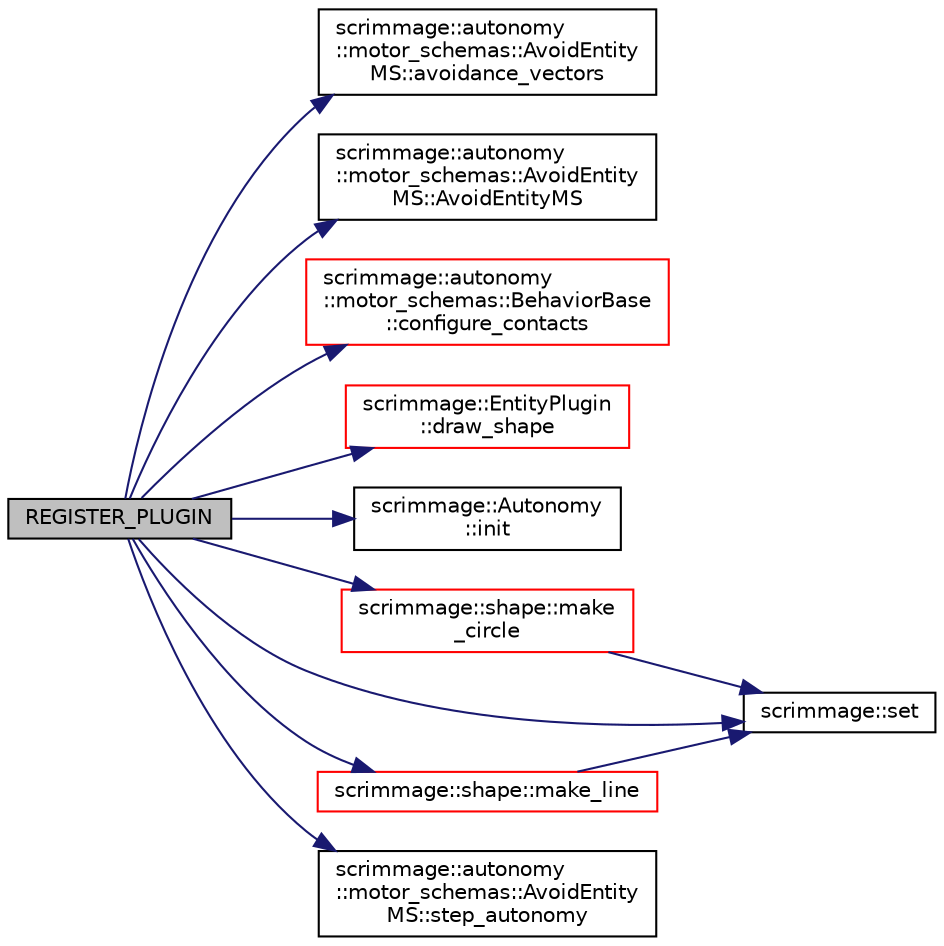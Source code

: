 digraph "REGISTER_PLUGIN"
{
 // LATEX_PDF_SIZE
  edge [fontname="Helvetica",fontsize="10",labelfontname="Helvetica",labelfontsize="10"];
  node [fontname="Helvetica",fontsize="10",shape=record];
  rankdir="LR";
  Node1 [label="REGISTER_PLUGIN",height=0.2,width=0.4,color="black", fillcolor="grey75", style="filled", fontcolor="black",tooltip=" "];
  Node1 -> Node2 [color="midnightblue",fontsize="10",style="solid",fontname="Helvetica"];
  Node2 [label="scrimmage::autonomy\l::motor_schemas::AvoidEntity\lMS::avoidance_vectors",height=0.2,width=0.4,color="black", fillcolor="white", style="filled",URL="$classscrimmage_1_1autonomy_1_1motor__schemas_1_1AvoidEntityMS.html#a79ea069a342ba5289db22324f46b62ce",tooltip=" "];
  Node1 -> Node3 [color="midnightblue",fontsize="10",style="solid",fontname="Helvetica"];
  Node3 [label="scrimmage::autonomy\l::motor_schemas::AvoidEntity\lMS::AvoidEntityMS",height=0.2,width=0.4,color="black", fillcolor="white", style="filled",URL="$classscrimmage_1_1autonomy_1_1motor__schemas_1_1AvoidEntityMS.html#a844792b88e00227b24cff1210079a3e3",tooltip=" "];
  Node1 -> Node4 [color="midnightblue",fontsize="10",style="solid",fontname="Helvetica"];
  Node4 [label="scrimmage::autonomy\l::motor_schemas::BehaviorBase\l::configure_contacts",height=0.2,width=0.4,color="red", fillcolor="white", style="filled",URL="$classscrimmage_1_1autonomy_1_1motor__schemas_1_1BehaviorBase.html#ac1d1ec8da179e0c4295fdc802c4a7ebc",tooltip=" "];
  Node1 -> Node8 [color="midnightblue",fontsize="10",style="solid",fontname="Helvetica"];
  Node8 [label="scrimmage::EntityPlugin\l::draw_shape",height=0.2,width=0.4,color="red", fillcolor="white", style="filled",URL="$classscrimmage_1_1EntityPlugin.html#ab2476217710e16f4965f9c9432726098",tooltip=" "];
  Node1 -> Node10 [color="midnightblue",fontsize="10",style="solid",fontname="Helvetica"];
  Node10 [label="scrimmage::Autonomy\l::init",height=0.2,width=0.4,color="black", fillcolor="white", style="filled",URL="$classscrimmage_1_1Autonomy.html#a2db7f633d6295aa0f409f88d0248ad6b",tooltip=" "];
  Node1 -> Node11 [color="midnightblue",fontsize="10",style="solid",fontname="Helvetica"];
  Node11 [label="scrimmage::shape::make\l_circle",height=0.2,width=0.4,color="red", fillcolor="white", style="filled",URL="$namespacescrimmage_1_1shape.html#a9b52864ead2155cfca7d16fa54b85338",tooltip=" "];
  Node11 -> Node13 [color="midnightblue",fontsize="10",style="solid",fontname="Helvetica"];
  Node13 [label="scrimmage::set",height=0.2,width=0.4,color="black", fillcolor="white", style="filled",URL="$namespacescrimmage.html#ac1591b2fb35ea3f61b2e6dcee5a04846",tooltip=" "];
  Node1 -> Node14 [color="midnightblue",fontsize="10",style="solid",fontname="Helvetica"];
  Node14 [label="scrimmage::shape::make_line",height=0.2,width=0.4,color="red", fillcolor="white", style="filled",URL="$namespacescrimmage_1_1shape.html#a43bfaee741e0d9c0425e9558cfe251ad",tooltip=" "];
  Node14 -> Node13 [color="midnightblue",fontsize="10",style="solid",fontname="Helvetica"];
  Node1 -> Node13 [color="midnightblue",fontsize="10",style="solid",fontname="Helvetica"];
  Node1 -> Node15 [color="midnightblue",fontsize="10",style="solid",fontname="Helvetica"];
  Node15 [label="scrimmage::autonomy\l::motor_schemas::AvoidEntity\lMS::step_autonomy",height=0.2,width=0.4,color="black", fillcolor="white", style="filled",URL="$classscrimmage_1_1autonomy_1_1motor__schemas_1_1AvoidEntityMS.html#af1b13d2bfac46662f016ad5705044365",tooltip=" "];
}
